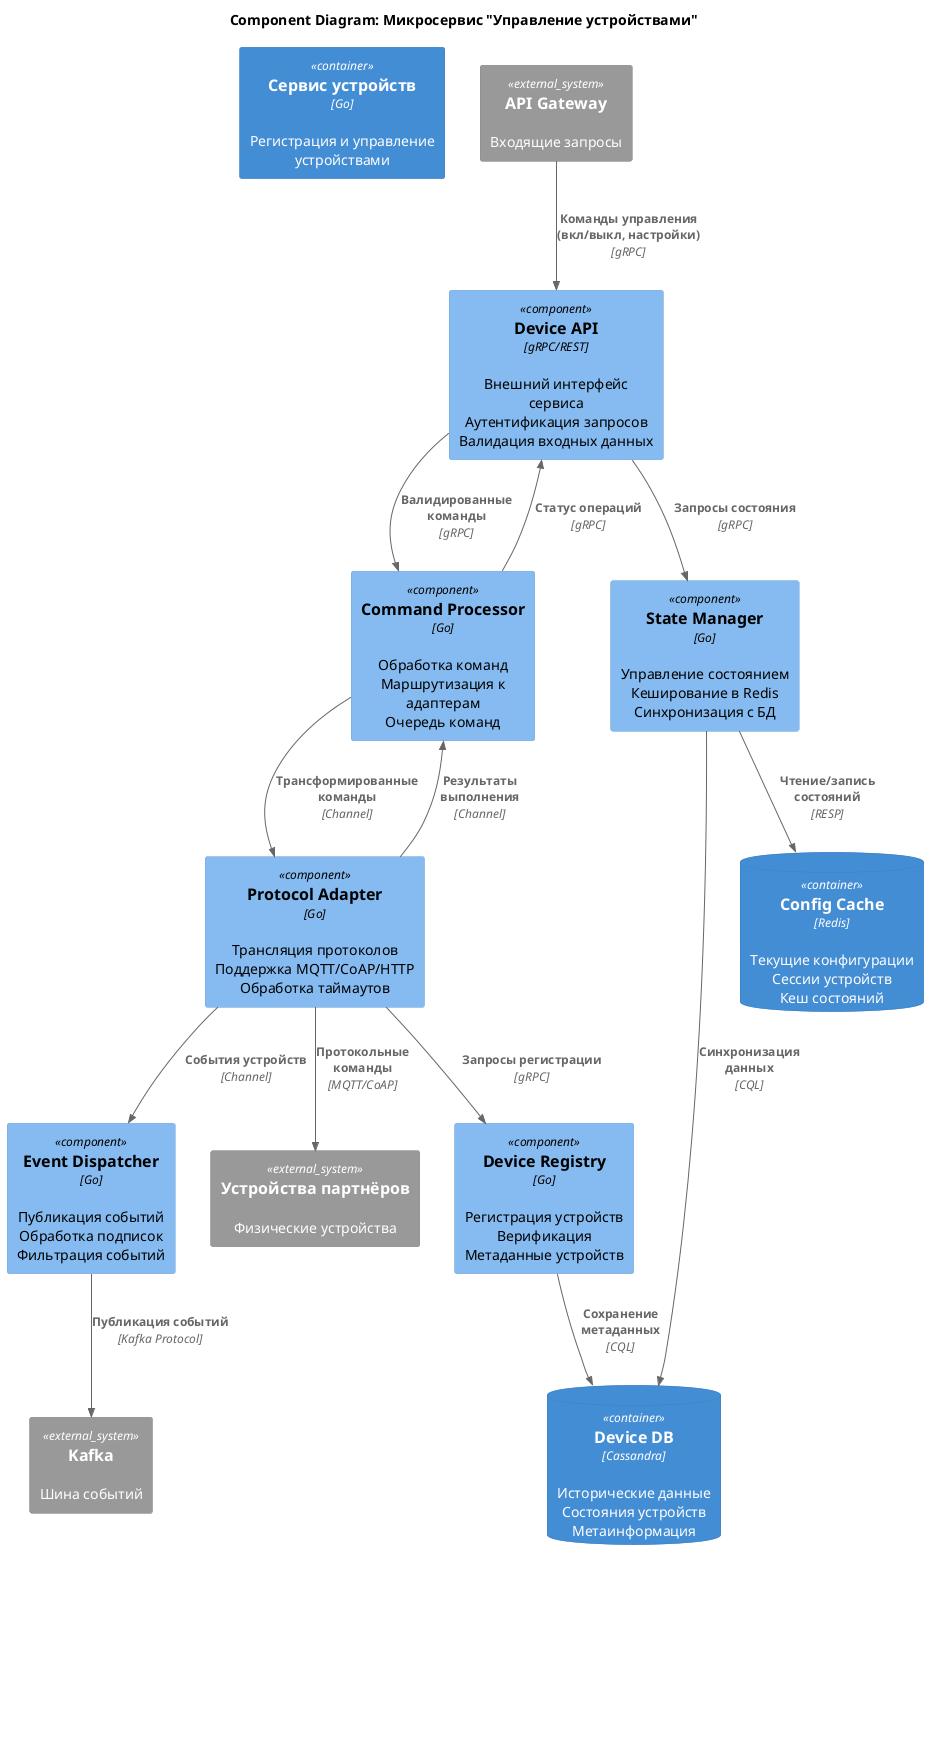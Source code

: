 @startuml
!include <C4/C4_Component>

title Component Diagram: Микросервис "Управление устройствами"

' === Контейнер ===
Container(device_service, "Сервис устройств", "Go", "Регистрация и управление устройствами")

' === Компоненты ===
Component(device_api, "Device API", "gRPC/REST", "Внешний интерфейс сервиса\nАутентификация запросов\nВалидация входных данных")
Component(command_processor, "Command Processor", "Go", "Обработка команд\nМаршрутизация к адаптерам\nОчередь команд")
Component(state_manager, "State Manager", "Go", "Управление состоянием\nКеширование в Redis\nСинхронизация с БД")
Component(protocol_adapter, "Protocol Adapter", "Go", "Трансляция протоколов\nПоддержка MQTT/CoAP/HTTP\nОбработка таймаутов")
Component(device_registry, "Device Registry", "Go", "Регистрация устройств\nВерификация\nМетаданные устройств")
Component(event_dispatcher, "Event Dispatcher", "Go", "Публикация событий\nОбработка подписок\nФильтрация событий")

' === Базы данных ===
ContainerDb(device_db, "Device DB", "Cassandra", "Исторические данные\nСостояния устройств\nМетаинформация")
ContainerDb(config_cache, "Config Cache", "Redis", "Текущие конфигурации\nСессии устройств\nКеш состояний")

' === Внешние зависимости ===
System_Ext(api_gateway, "API Gateway", "Входящие запросы")
System_Ext(kafka, "Kafka", "Шина событий")
System_Ext(partner_devices, "Устройства партнёров", "Физические устройства")

' === Взаимодействия ===
' Входящие запросы
Rel(api_gateway, device_api, "Команды управления\n(вкл/выкл, настройки)", "gRPC")

' Внутренняя обработка
Rel(device_api, command_processor, "Валидированные команды", "gRPC")
Rel(command_processor, protocol_adapter, "Трансформированные команды", "Channel")
Rel(protocol_adapter, partner_devices, "Протокольные команды", "MQTT/CoAP")

' Работа с состоянием
Rel(device_api, state_manager, "Запросы состояния", "gRPC")
Rel(state_manager, config_cache, "Чтение/запись состояний", "RESP")
Rel(state_manager, device_db, "Синхронизация данных", "CQL")

' Регистрация устройств
Rel(protocol_adapter, device_registry, "Запросы регистрации", "gRPC")
Rel(device_registry, device_db, "Сохранение метаданных", "CQL")

' События
Rel(protocol_adapter, event_dispatcher, "События устройств", "Channel")
Rel(event_dispatcher, kafka, "Публикация событий", "Kafka Protocol")

' Обратная связь
Rel(protocol_adapter, command_processor, "Результаты выполнения", "Channel")
Rel(command_processor, device_api, "Статус операций", "gRPC")

' === Легенда ===
legend right
  | Компонент | Ответственность |
  | **Device API** | Интерфейс взаимодействия |
  | **Command Processor** | Оркестрация команд |
  | **Protocol Adapter** | Поддержка протоколов |
  | **State Manager** | Управление состоянием |
  | **Device Registry** | Регистрация устройств |
  | **Event Dispatcher** | Распространение событий |
endlegend

@enduml 